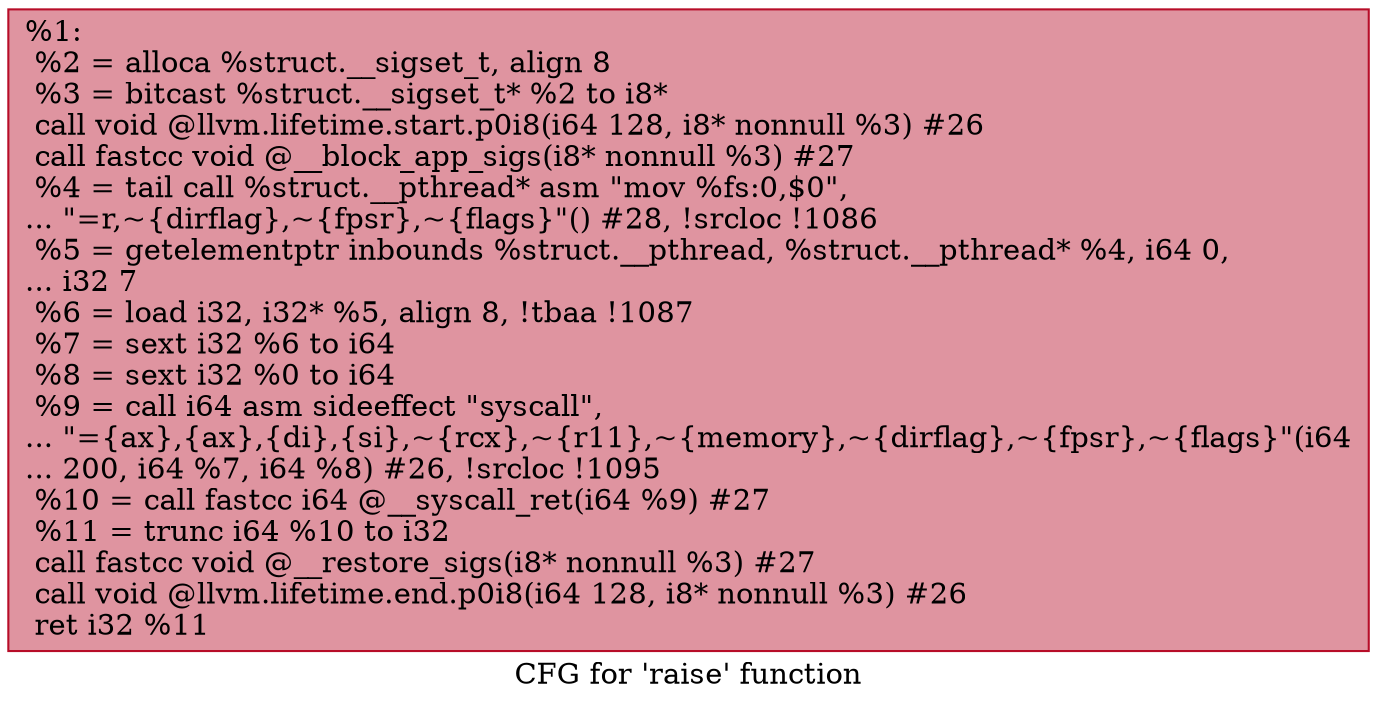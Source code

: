 digraph "CFG for 'raise' function" {
	label="CFG for 'raise' function";

	Node0x2588fb0 [shape=record,color="#b70d28ff", style=filled, fillcolor="#b70d2870",label="{%1:\l  %2 = alloca %struct.__sigset_t, align 8\l  %3 = bitcast %struct.__sigset_t* %2 to i8*\l  call void @llvm.lifetime.start.p0i8(i64 128, i8* nonnull %3) #26\l  call fastcc void @__block_app_sigs(i8* nonnull %3) #27\l  %4 = tail call %struct.__pthread* asm \"mov %fs:0,$0\",\l... \"=r,~\{dirflag\},~\{fpsr\},~\{flags\}\"() #28, !srcloc !1086\l  %5 = getelementptr inbounds %struct.__pthread, %struct.__pthread* %4, i64 0,\l... i32 7\l  %6 = load i32, i32* %5, align 8, !tbaa !1087\l  %7 = sext i32 %6 to i64\l  %8 = sext i32 %0 to i64\l  %9 = call i64 asm sideeffect \"syscall\",\l... \"=\{ax\},\{ax\},\{di\},\{si\},~\{rcx\},~\{r11\},~\{memory\},~\{dirflag\},~\{fpsr\},~\{flags\}\"(i64\l... 200, i64 %7, i64 %8) #26, !srcloc !1095\l  %10 = call fastcc i64 @__syscall_ret(i64 %9) #27\l  %11 = trunc i64 %10 to i32\l  call fastcc void @__restore_sigs(i8* nonnull %3) #27\l  call void @llvm.lifetime.end.p0i8(i64 128, i8* nonnull %3) #26\l  ret i32 %11\l}"];
}
